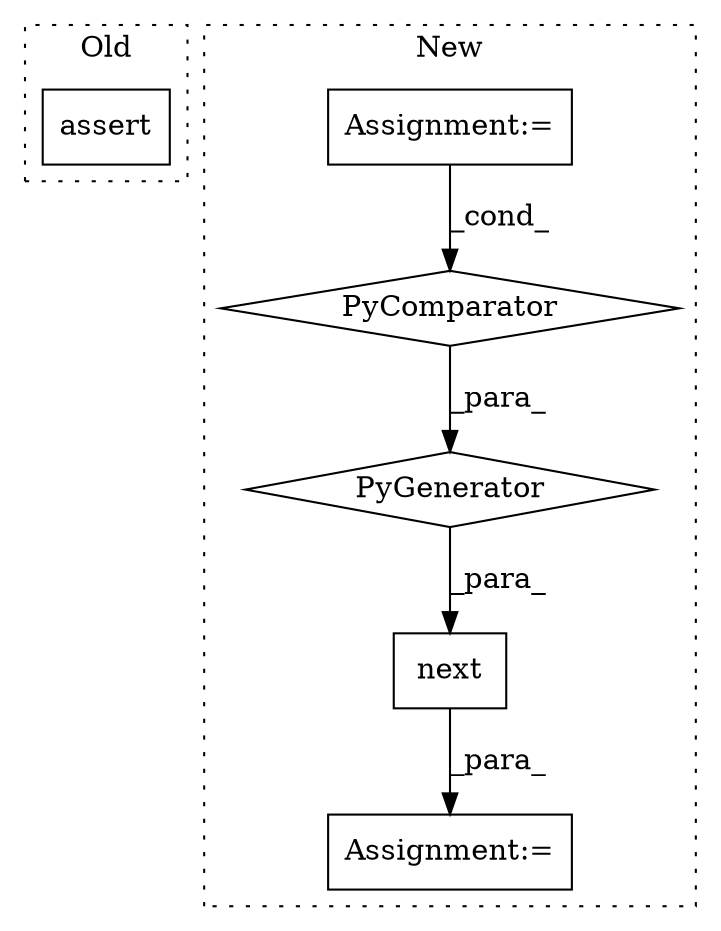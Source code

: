 digraph G {
subgraph cluster0 {
1 [label="assert" a="6" s="693" l="7" shape="box"];
label = "Old";
style="dotted";
}
subgraph cluster1 {
2 [label="PyGenerator" a="107" s="480" l="112" shape="diamond"];
3 [label="PyComparator" a="113" s="557" l="29" shape="diamond"];
4 [label="Assignment:=" a="7" s="557" l="29" shape="box"];
5 [label="Assignment:=" a="7" s="463" l="1" shape="box"];
6 [label="next" a="32" s="464,593" l="16,1" shape="box"];
label = "New";
style="dotted";
}
2 -> 6 [label="_para_"];
3 -> 2 [label="_para_"];
4 -> 3 [label="_cond_"];
6 -> 5 [label="_para_"];
}